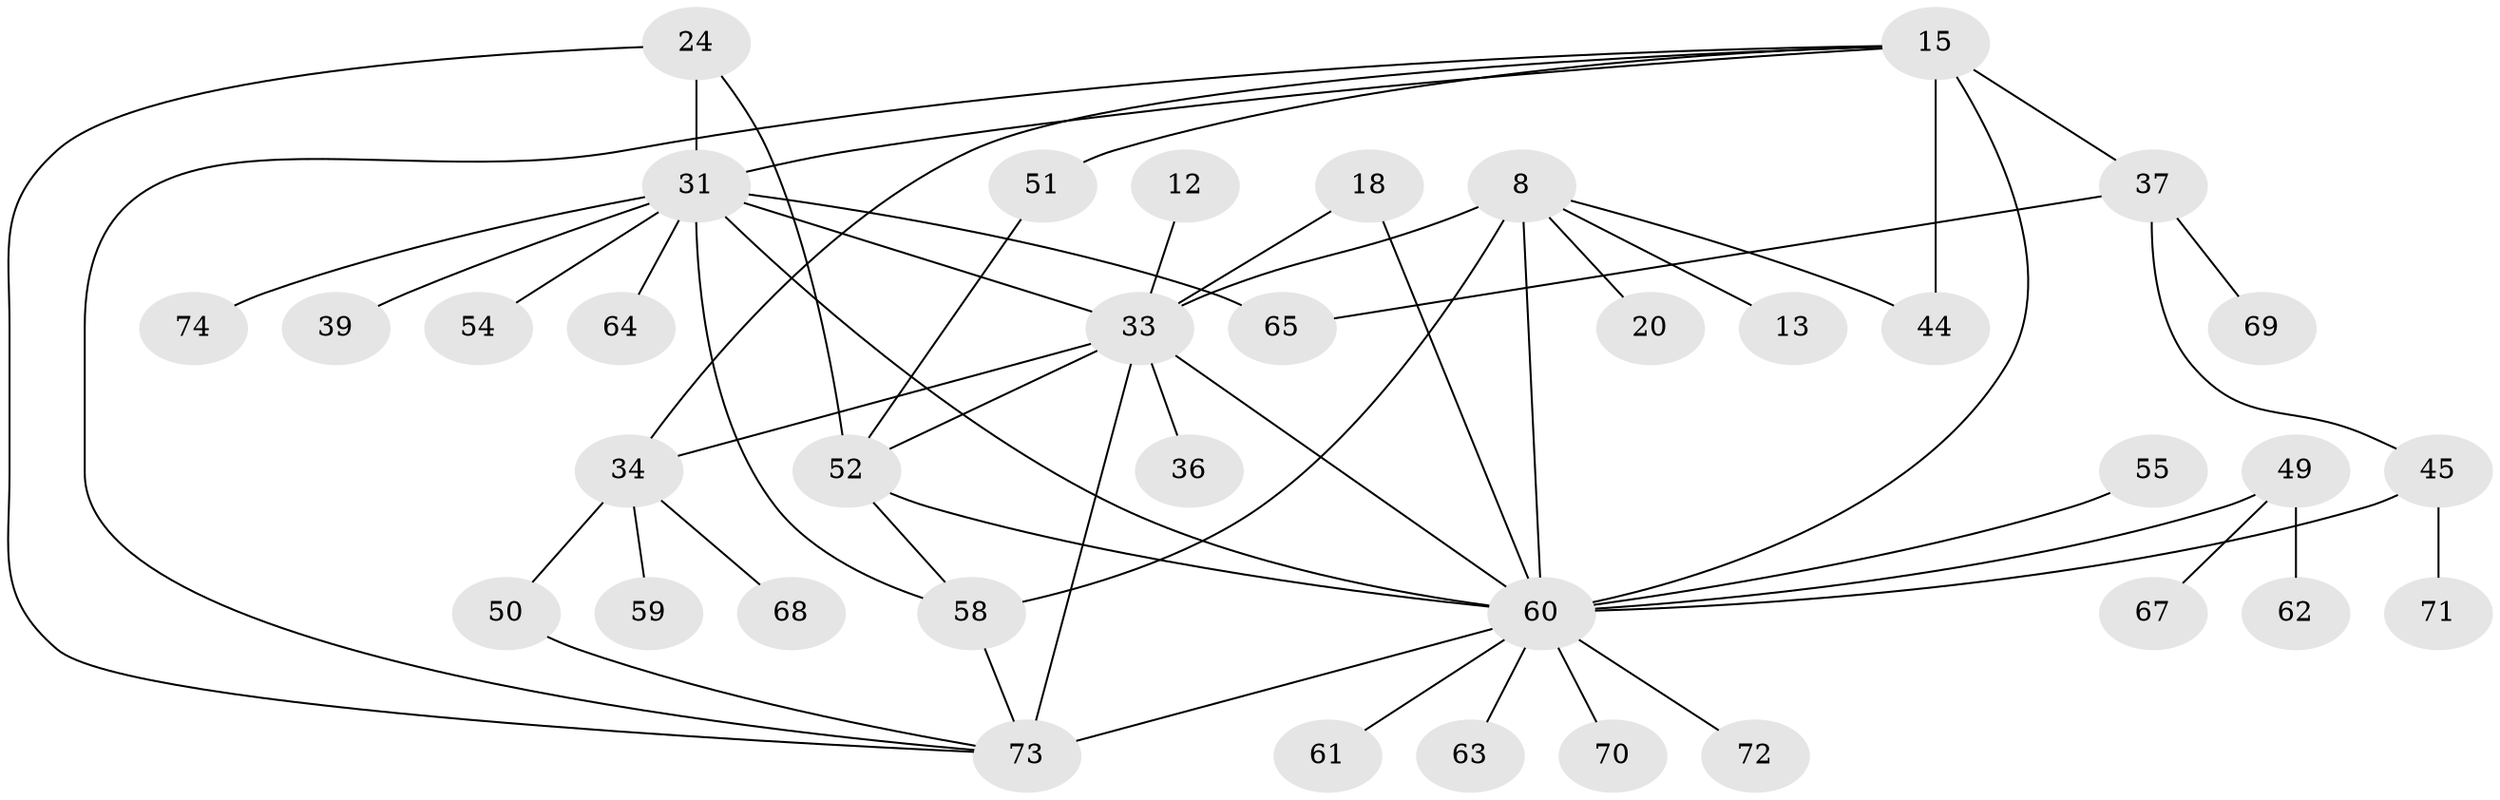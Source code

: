 // original degree distribution, {7: 0.02702702702702703, 9: 0.02702702702702703, 10: 0.02702702702702703, 3: 0.0945945945945946, 12: 0.013513513513513514, 6: 0.08108108108108109, 4: 0.10810810810810811, 1: 0.28378378378378377, 8: 0.02702702702702703, 5: 0.08108108108108109, 2: 0.22972972972972974}
// Generated by graph-tools (version 1.1) at 2025/50/03/04/25 21:50:45]
// undirected, 37 vertices, 54 edges
graph export_dot {
graph [start="1"]
  node [color=gray90,style=filled];
  8 [super="+6"];
  12;
  13;
  15 [super="+11"];
  18;
  20;
  24 [super="+21"];
  31 [super="+29+28+3+27"];
  33 [super="+2"];
  34 [super="+9+16"];
  36;
  37;
  39;
  44;
  45 [super="+43"];
  49;
  50;
  51 [super="+25"];
  52 [super="+35"];
  54;
  55;
  58 [super="+41+42+56"];
  59;
  60 [super="+19+46+47+48"];
  61;
  62;
  63;
  64;
  65 [super="+57"];
  67;
  68;
  69;
  70;
  71;
  72;
  73 [super="+53+66+14+30"];
  74 [super="+40"];
  8 -- 13;
  8 -- 33 [weight=3];
  8 -- 58 [weight=2];
  8 -- 20;
  8 -- 44;
  8 -- 60 [weight=2];
  12 -- 33;
  15 -- 37 [weight=2];
  15 -- 44;
  15 -- 51 [weight=2];
  15 -- 60 [weight=6];
  15 -- 31 [weight=2];
  15 -- 34 [weight=2];
  15 -- 73 [weight=2];
  18 -- 33;
  18 -- 60;
  24 -- 31;
  24 -- 52;
  24 -- 73;
  31 -- 39;
  31 -- 74 [weight=2];
  31 -- 33 [weight=5];
  31 -- 64;
  31 -- 54;
  31 -- 65;
  31 -- 58;
  31 -- 60 [weight=5];
  33 -- 34 [weight=4];
  33 -- 36;
  33 -- 52;
  33 -- 60;
  33 -- 73 [weight=3];
  34 -- 50;
  34 -- 68;
  34 -- 59;
  37 -- 69;
  37 -- 45;
  37 -- 65;
  45 -- 71;
  45 -- 60 [weight=4];
  49 -- 62;
  49 -- 67;
  49 -- 60 [weight=2];
  50 -- 73;
  51 -- 52;
  52 -- 58;
  52 -- 60 [weight=3];
  55 -- 60;
  58 -- 73;
  60 -- 63;
  60 -- 61;
  60 -- 70;
  60 -- 72;
  60 -- 73 [weight=2];
}
